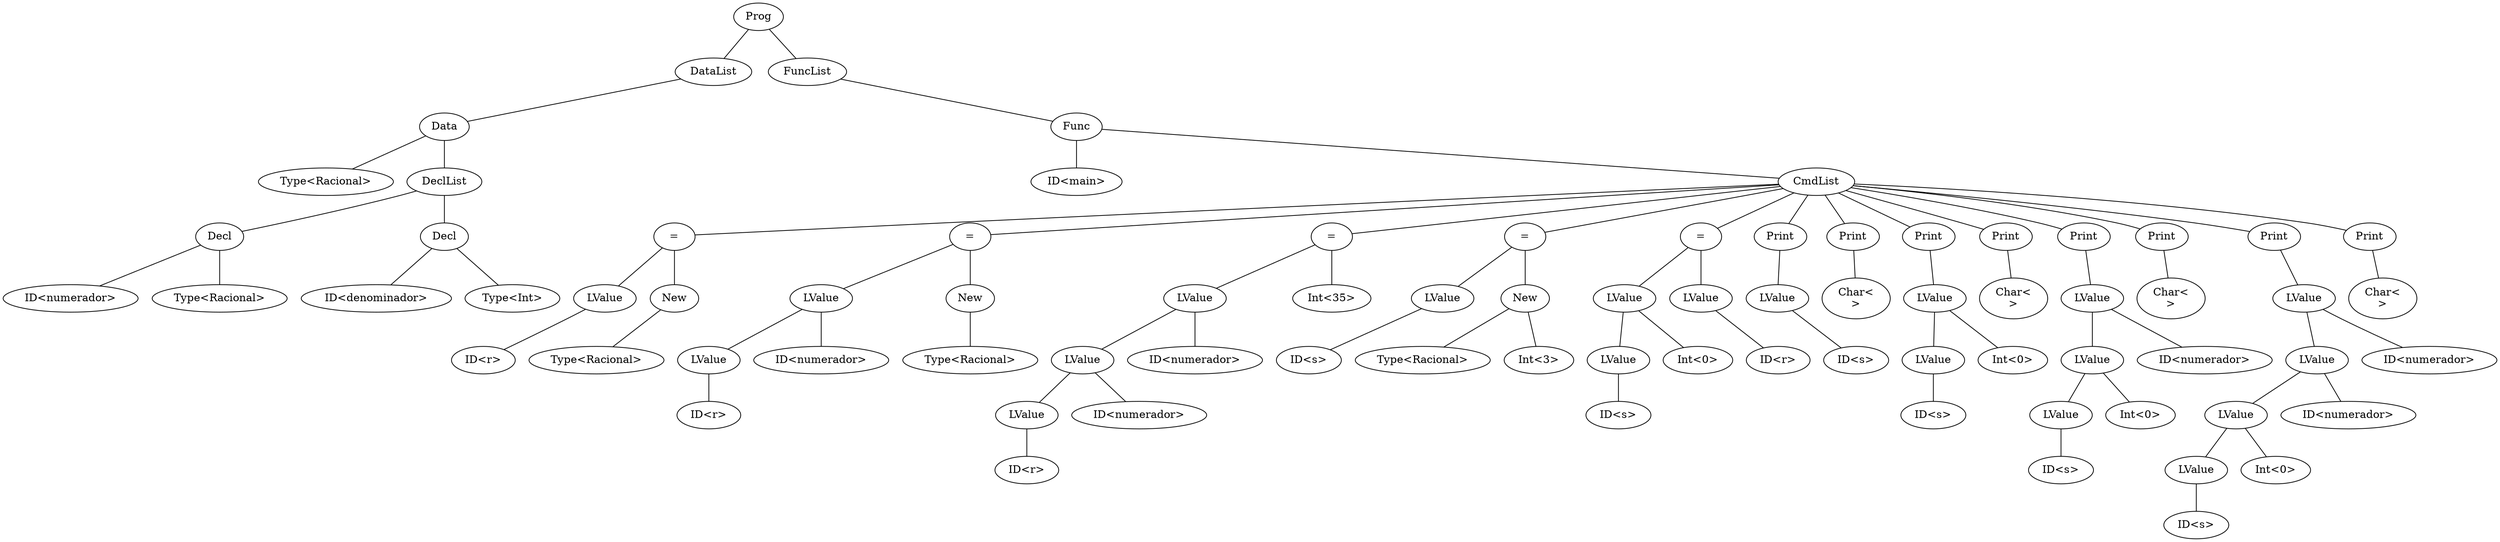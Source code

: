 graph program {
80 [label=Prog]
80--9
9 [label=DataList]
9--8
8 [label= "Data"]
8--7
7 [label="Type<Racional>"]
8--3
3 [label=DeclList]
3--2
2 [label="Decl"]
2--1
1 [label="ID<numerador>"]
2--0
0 [label="Type<Racional>"]
3--6
6 [label="Decl"]
6--5
5 [label="ID<denominador>"]
6--4
4 [label="Type<Int>"]
80--79
79 [label=FuncList]
79--78
78 [label="Func"]
78--77
77 [label="ID<main>"]
78--16
16 [label=CmdList]
16--15
15 [label= "="]
15--12
12 [label="LValue"]
12--11
11 [label="ID<r>"]
15--14
14 [label= "New"]
14--13
13 [label="Type<Racional>"]
16--23
23 [label= "="]
23--20
20 [label="LValue"]
20--18
18 [label="LValue"]
18--17
17 [label="ID<r>"]
20--19
19 [label="ID<numerador>"]
23--22
22 [label= "New"]
22--21
21 [label="Type<Racional>"]
16--31
31 [label= "="]
31--29
29 [label="LValue"]
29--27
27 [label="LValue"]
27--25
25 [label="LValue"]
25--24
24 [label="ID<r>"]
27--26
26 [label="ID<numerador>"]
29--28
28 [label="ID<numerador>"]
31--30
30 [label="Int<35>"]
16--37
37 [label= "="]
37--33
33 [label="LValue"]
33--32
32 [label="ID<s>"]
37--36
36 [label= "New"]
36--34
34 [label="Type<Racional>"]
36--35
35 [label="Int<3>"]
16--44
44 [label= "="]
44--41
41 [label="LValue"]
41--39
39 [label="LValue"]
39--38
38 [label="ID<s>"]
41--40
40 [label="Int<0>"]
44--43
43 [label="LValue"]
43--42
42 [label="ID<r>"]
16--47
47 [label="Print"]
47--46
46 [label="LValue"]
46--45
45 [label="ID<s>"]
16--49
49 [label="Print"]
49--48
48 [label="Char<\n>"]
16--54
54 [label="Print"]
54--53
53 [label="LValue"]
53--51
51 [label="LValue"]
51--50
50 [label="ID<s>"]
53--52
52 [label="Int<0>"]
16--56
56 [label="Print"]
56--55
55 [label="Char<\n>"]
16--63
63 [label="Print"]
63--62
62 [label="LValue"]
62--60
60 [label="LValue"]
60--58
58 [label="LValue"]
58--57
57 [label="ID<s>"]
60--59
59 [label="Int<0>"]
62--61
61 [label="ID<numerador>"]
16--65
65 [label="Print"]
65--64
64 [label="Char<\n>"]
16--74
74 [label="Print"]
74--73
73 [label="LValue"]
73--71
71 [label="LValue"]
71--69
69 [label="LValue"]
69--67
67 [label="LValue"]
67--66
66 [label="ID<s>"]
69--68
68 [label="Int<0>"]
71--70
70 [label="ID<numerador>"]
73--72
72 [label="ID<numerador>"]
16--76
76 [label="Print"]
76--75
75 [label="Char<\n>"]
}
